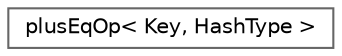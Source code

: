 digraph "Graphical Class Hierarchy"
{
 // LATEX_PDF_SIZE
  bgcolor="transparent";
  edge [fontname=Helvetica,fontsize=10,labelfontname=Helvetica,labelfontsize=10];
  node [fontname=Helvetica,fontsize=10,shape=box,height=0.2,width=0.4];
  rankdir="LR";
  Node0 [id="Node000000",label="plusEqOp\< Key, HashType \>",height=0.2,width=0.4,color="grey40", fillcolor="white", style="filled",URL="$structFoam_1_1HashSetOps_1_1plusEqOp.html",tooltip=" "];
}
